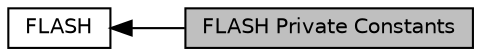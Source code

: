 digraph "FLASH Private Constants"
{
  edge [fontname="Helvetica",fontsize="10",labelfontname="Helvetica",labelfontsize="10"];
  node [fontname="Helvetica",fontsize="10",shape=box];
  rankdir=LR;
  Node2 [label="FLASH",height=0.2,width=0.4,color="black", fillcolor="white", style="filled",URL="$group__FLASH.html",tooltip="FLASH HAL module driver."];
  Node1 [label="FLASH Private Constants",height=0.2,width=0.4,color="black", fillcolor="grey75", style="filled", fontcolor="black",tooltip=" "];
  Node2->Node1 [shape=plaintext, dir="back", style="solid"];
}
